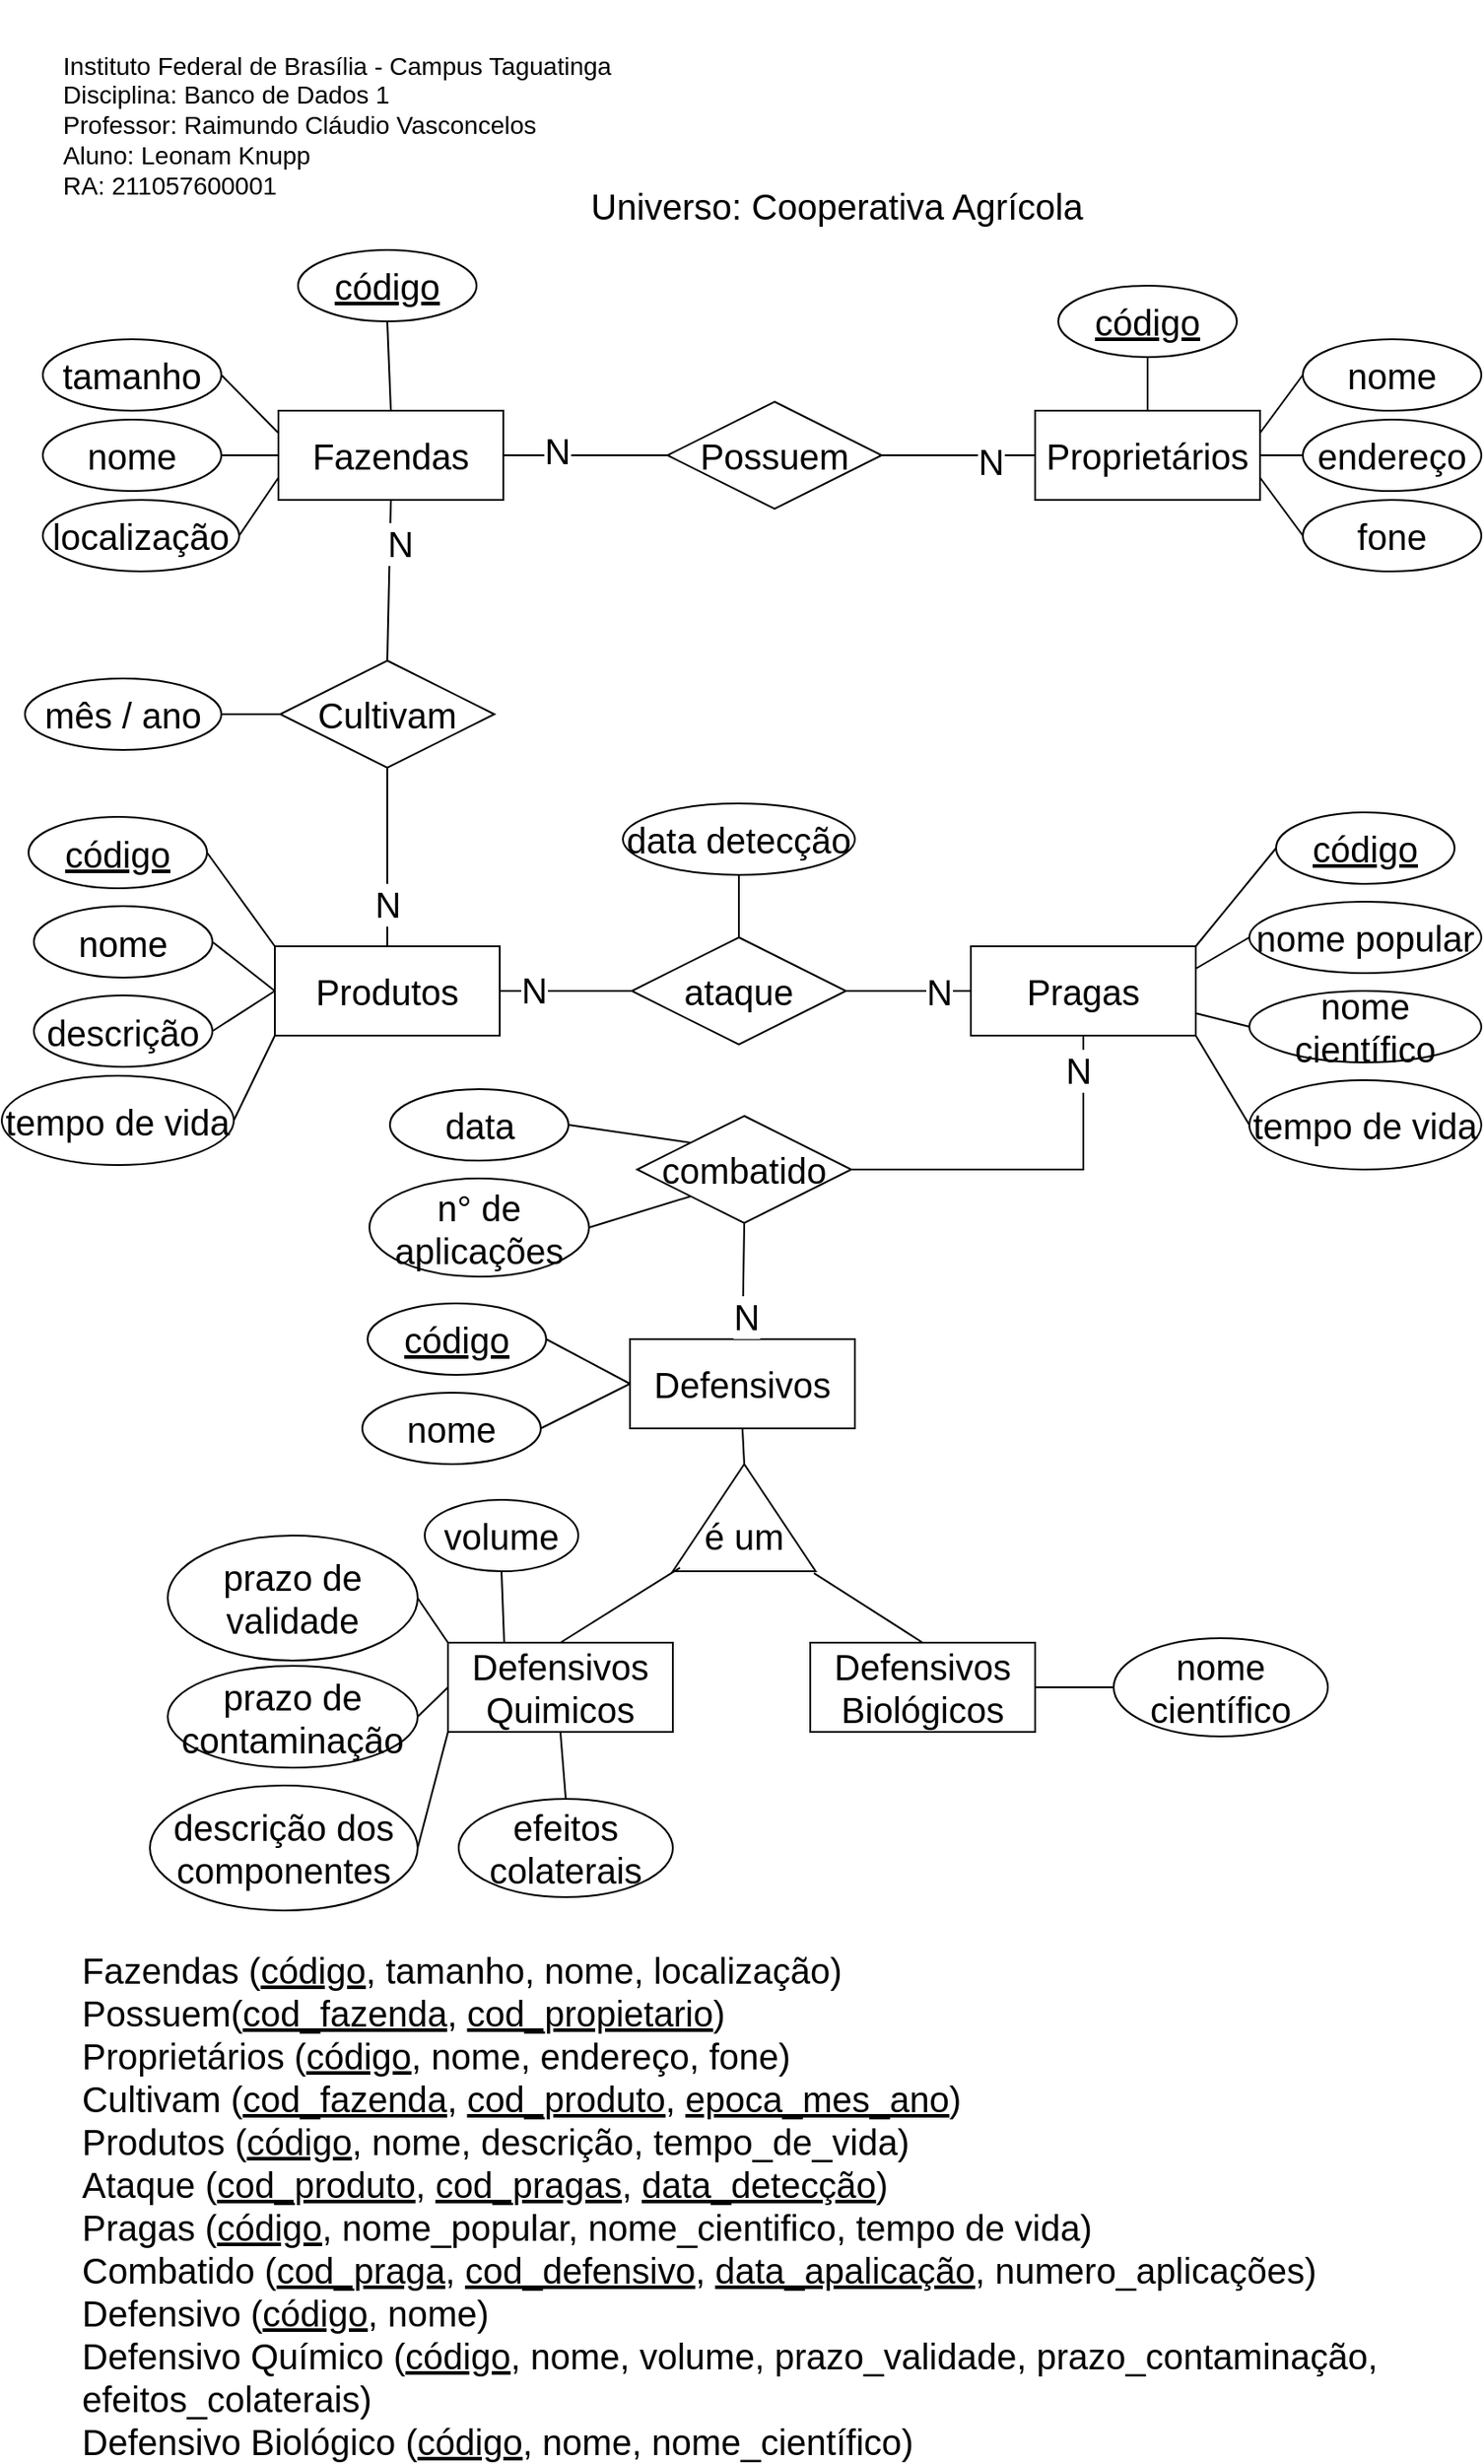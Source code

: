 <mxfile version="17.4.5" type="device"><diagram id="5PQ3_n92x6oURazG2cse" name="Page-1"><mxGraphModel dx="992" dy="602" grid="1" gridSize="10" guides="1" tooltips="1" connect="1" arrows="1" fold="1" page="1" pageScale="1" pageWidth="850" pageHeight="1100" math="0" shadow="0"><root><mxCell id="0"/><mxCell id="1" parent="0"/><mxCell id="R6ko6h9uKMznhlLXW6jJ-2" value="&lt;div style=&quot;font-size: 20px&quot;&gt;&lt;font style=&quot;font-size: 20px&quot;&gt;Universo: Cooperativa Agrícola&lt;/font&gt;&lt;/div&gt;" style="text;html=1;strokeColor=none;fillColor=none;align=center;verticalAlign=middle;whiteSpace=wrap;rounded=0;" vertex="1" parent="1"><mxGeometry x="340" y="120" width="290" height="30" as="geometry"/></mxCell><mxCell id="R6ko6h9uKMznhlLXW6jJ-4" value="&lt;div align=&quot;left&quot;&gt;&lt;font style=&quot;font-size: 14px&quot;&gt;Instituto Federal de Brasília - Campus Taguatinga &lt;br&gt;&lt;/font&gt;&lt;/div&gt;&lt;div style=&quot;font-size: 14px&quot; align=&quot;left&quot;&gt;&lt;font style=&quot;font-size: 14px&quot;&gt;Disciplina: Banco de Dados 1&lt;/font&gt;&lt;/div&gt;&lt;div style=&quot;font-size: 14px&quot; align=&quot;left&quot;&gt;&lt;font style=&quot;font-size: 14px&quot;&gt;Professor: Raimundo Cláudio Vasconcelos&lt;/font&gt;&lt;/div&gt;&lt;div style=&quot;font-size: 14px&quot; align=&quot;left&quot;&gt;&lt;font style=&quot;font-size: 14px&quot;&gt;Aluno: Leonam Knupp&lt;/font&gt;&lt;/div&gt;&lt;div style=&quot;font-size: 14px&quot; align=&quot;left&quot;&gt;&lt;font style=&quot;font-size: 14px&quot;&gt;RA: 211057600001&lt;/font&gt;&lt;br&gt;&lt;/div&gt;" style="text;html=1;strokeColor=none;fillColor=none;align=center;verticalAlign=middle;whiteSpace=wrap;rounded=0;" vertex="1" parent="1"><mxGeometry x="40" y="20" width="330" height="140" as="geometry"/></mxCell><mxCell id="R6ko6h9uKMznhlLXW6jJ-5" value="Fazendas" style="whiteSpace=wrap;html=1;align=center;fontSize=20;" vertex="1" parent="1"><mxGeometry x="172" y="250" width="126" height="50" as="geometry"/></mxCell><mxCell id="R6ko6h9uKMznhlLXW6jJ-6" value="&lt;div&gt;Proprietários&lt;/div&gt;" style="whiteSpace=wrap;html=1;align=center;fontSize=20;" vertex="1" parent="1"><mxGeometry x="596" y="250" width="126" height="50" as="geometry"/></mxCell><mxCell id="R6ko6h9uKMznhlLXW6jJ-7" value="Produtos" style="whiteSpace=wrap;html=1;align=center;fontSize=20;" vertex="1" parent="1"><mxGeometry x="170" y="550" width="126" height="50" as="geometry"/></mxCell><mxCell id="R6ko6h9uKMznhlLXW6jJ-8" value="Pragas" style="whiteSpace=wrap;html=1;align=center;fontSize=20;" vertex="1" parent="1"><mxGeometry x="560" y="550" width="126" height="50" as="geometry"/></mxCell><mxCell id="R6ko6h9uKMznhlLXW6jJ-9" value="Defensivos" style="whiteSpace=wrap;html=1;align=center;fontSize=20;" vertex="1" parent="1"><mxGeometry x="369" y="770" width="126" height="50" as="geometry"/></mxCell><mxCell id="R6ko6h9uKMznhlLXW6jJ-10" value="&lt;div&gt;Defensivos &lt;br&gt;&lt;/div&gt;&lt;div&gt;Quimicos&lt;br&gt;&lt;/div&gt;" style="whiteSpace=wrap;html=1;align=center;fontSize=20;" vertex="1" parent="1"><mxGeometry x="267" y="940" width="126" height="50" as="geometry"/></mxCell><mxCell id="R6ko6h9uKMznhlLXW6jJ-11" value="Defensivos Biológicos" style="whiteSpace=wrap;html=1;align=center;fontSize=20;" vertex="1" parent="1"><mxGeometry x="470" y="940" width="126" height="50" as="geometry"/></mxCell><mxCell id="R6ko6h9uKMznhlLXW6jJ-12" value="código" style="ellipse;whiteSpace=wrap;html=1;align=center;fontStyle=4;fontSize=20;" vertex="1" parent="1"><mxGeometry x="183" y="160" width="100" height="40" as="geometry"/></mxCell><mxCell id="R6ko6h9uKMznhlLXW6jJ-13" value="&lt;div&gt;nome&lt;/div&gt;" style="ellipse;whiteSpace=wrap;html=1;align=center;fontSize=20;" vertex="1" parent="1"><mxGeometry x="40" y="255" width="100" height="40" as="geometry"/></mxCell><mxCell id="R6ko6h9uKMznhlLXW6jJ-15" value="&lt;div&gt;tamanho&lt;/div&gt;" style="ellipse;whiteSpace=wrap;html=1;align=center;fontSize=20;" vertex="1" parent="1"><mxGeometry x="40" y="210" width="100" height="40" as="geometry"/></mxCell><mxCell id="R6ko6h9uKMznhlLXW6jJ-16" value="localização" style="ellipse;whiteSpace=wrap;html=1;align=center;fontSize=20;" vertex="1" parent="1"><mxGeometry x="40" y="300" width="110" height="40" as="geometry"/></mxCell><mxCell id="R6ko6h9uKMznhlLXW6jJ-17" value="" style="endArrow=none;html=1;rounded=0;fontSize=20;exitX=1;exitY=0.5;exitDx=0;exitDy=0;entryX=0;entryY=0.25;entryDx=0;entryDy=0;" edge="1" parent="1" source="R6ko6h9uKMznhlLXW6jJ-15" target="R6ko6h9uKMznhlLXW6jJ-5"><mxGeometry relative="1" as="geometry"><mxPoint x="180" y="360" as="sourcePoint"/><mxPoint x="320" y="360" as="targetPoint"/></mxGeometry></mxCell><mxCell id="R6ko6h9uKMznhlLXW6jJ-19" value="" style="endArrow=none;html=1;rounded=0;fontSize=20;entryX=0.5;entryY=1;entryDx=0;entryDy=0;exitX=0.5;exitY=0;exitDx=0;exitDy=0;" edge="1" parent="1" source="R6ko6h9uKMznhlLXW6jJ-5" target="R6ko6h9uKMznhlLXW6jJ-12"><mxGeometry relative="1" as="geometry"><mxPoint x="190" y="370" as="sourcePoint"/><mxPoint x="330" y="370" as="targetPoint"/></mxGeometry></mxCell><mxCell id="R6ko6h9uKMznhlLXW6jJ-20" value="" style="endArrow=none;html=1;rounded=0;fontSize=20;entryX=0;entryY=0.5;entryDx=0;entryDy=0;exitX=1;exitY=0.5;exitDx=0;exitDy=0;" edge="1" parent="1" source="R6ko6h9uKMznhlLXW6jJ-13" target="R6ko6h9uKMznhlLXW6jJ-5"><mxGeometry relative="1" as="geometry"><mxPoint x="200" y="380" as="sourcePoint"/><mxPoint x="340" y="380" as="targetPoint"/></mxGeometry></mxCell><mxCell id="R6ko6h9uKMznhlLXW6jJ-21" value="" style="endArrow=none;html=1;rounded=0;fontSize=20;entryX=0;entryY=0.75;entryDx=0;entryDy=0;exitX=1;exitY=0.5;exitDx=0;exitDy=0;" edge="1" parent="1" source="R6ko6h9uKMznhlLXW6jJ-16" target="R6ko6h9uKMznhlLXW6jJ-5"><mxGeometry relative="1" as="geometry"><mxPoint x="210" y="390" as="sourcePoint"/><mxPoint x="350" y="390" as="targetPoint"/></mxGeometry></mxCell><mxCell id="R6ko6h9uKMznhlLXW6jJ-22" value="código" style="ellipse;whiteSpace=wrap;html=1;align=center;fontStyle=4;fontSize=20;" vertex="1" parent="1"><mxGeometry x="609" y="180" width="100" height="40" as="geometry"/></mxCell><mxCell id="R6ko6h9uKMznhlLXW6jJ-23" value="&lt;div&gt;nome&lt;/div&gt;" style="ellipse;whiteSpace=wrap;html=1;align=center;fontSize=20;" vertex="1" parent="1"><mxGeometry x="746" y="210" width="100" height="40" as="geometry"/></mxCell><mxCell id="R6ko6h9uKMznhlLXW6jJ-24" value="endereço" style="ellipse;whiteSpace=wrap;html=1;align=center;fontSize=20;" vertex="1" parent="1"><mxGeometry x="746" y="255" width="100" height="40" as="geometry"/></mxCell><mxCell id="R6ko6h9uKMznhlLXW6jJ-25" value="fone" style="ellipse;whiteSpace=wrap;html=1;align=center;fontSize=20;" vertex="1" parent="1"><mxGeometry x="746" y="300" width="100" height="40" as="geometry"/></mxCell><mxCell id="R6ko6h9uKMznhlLXW6jJ-26" value="" style="endArrow=none;html=1;rounded=0;fontSize=20;entryX=0.5;entryY=1;entryDx=0;entryDy=0;exitX=0.5;exitY=0;exitDx=0;exitDy=0;" edge="1" parent="1" source="R6ko6h9uKMznhlLXW6jJ-6" target="R6ko6h9uKMznhlLXW6jJ-22"><mxGeometry relative="1" as="geometry"><mxPoint x="351" y="260" as="sourcePoint"/><mxPoint x="349" y="210" as="targetPoint"/></mxGeometry></mxCell><mxCell id="R6ko6h9uKMznhlLXW6jJ-27" value="" style="endArrow=none;html=1;rounded=0;fontSize=20;entryX=0;entryY=0.5;entryDx=0;entryDy=0;exitX=1;exitY=0.25;exitDx=0;exitDy=0;" edge="1" parent="1" source="R6ko6h9uKMznhlLXW6jJ-6" target="R6ko6h9uKMznhlLXW6jJ-23"><mxGeometry relative="1" as="geometry"><mxPoint x="669" y="260" as="sourcePoint"/><mxPoint x="669" y="230" as="targetPoint"/></mxGeometry></mxCell><mxCell id="R6ko6h9uKMznhlLXW6jJ-28" value="" style="endArrow=none;html=1;rounded=0;fontSize=20;entryX=0;entryY=0.5;entryDx=0;entryDy=0;exitX=1;exitY=0.5;exitDx=0;exitDy=0;" edge="1" parent="1" source="R6ko6h9uKMznhlLXW6jJ-6" target="R6ko6h9uKMznhlLXW6jJ-24"><mxGeometry relative="1" as="geometry"><mxPoint x="679" y="270" as="sourcePoint"/><mxPoint x="679" y="240" as="targetPoint"/></mxGeometry></mxCell><mxCell id="R6ko6h9uKMznhlLXW6jJ-29" value="" style="endArrow=none;html=1;rounded=0;fontSize=20;entryX=0;entryY=0.5;entryDx=0;entryDy=0;exitX=1;exitY=0.75;exitDx=0;exitDy=0;" edge="1" parent="1" source="R6ko6h9uKMznhlLXW6jJ-6" target="R6ko6h9uKMznhlLXW6jJ-25"><mxGeometry relative="1" as="geometry"><mxPoint x="689" y="280" as="sourcePoint"/><mxPoint x="689" y="250" as="targetPoint"/></mxGeometry></mxCell><mxCell id="R6ko6h9uKMznhlLXW6jJ-30" value="código" style="ellipse;whiteSpace=wrap;html=1;align=center;fontStyle=4;fontSize=20;" vertex="1" parent="1"><mxGeometry x="32" y="477.5" width="100" height="40" as="geometry"/></mxCell><mxCell id="R6ko6h9uKMznhlLXW6jJ-31" value="&lt;div&gt;nome&lt;/div&gt;" style="ellipse;whiteSpace=wrap;html=1;align=center;fontSize=20;" vertex="1" parent="1"><mxGeometry x="35" y="527.5" width="100" height="40" as="geometry"/></mxCell><mxCell id="R6ko6h9uKMznhlLXW6jJ-32" value="descrição" style="ellipse;whiteSpace=wrap;html=1;align=center;fontSize=20;" vertex="1" parent="1"><mxGeometry x="35" y="577.5" width="100" height="40" as="geometry"/></mxCell><mxCell id="R6ko6h9uKMznhlLXW6jJ-33" value="tempo de vida" style="ellipse;whiteSpace=wrap;html=1;align=center;fontSize=20;" vertex="1" parent="1"><mxGeometry x="17" y="622.5" width="130" height="50" as="geometry"/></mxCell><mxCell id="R6ko6h9uKMznhlLXW6jJ-34" value="" style="endArrow=none;html=1;rounded=0;fontSize=20;entryX=0;entryY=0;entryDx=0;entryDy=0;exitX=1;exitY=0.5;exitDx=0;exitDy=0;" edge="1" parent="1" source="R6ko6h9uKMznhlLXW6jJ-30" target="R6ko6h9uKMznhlLXW6jJ-7"><mxGeometry relative="1" as="geometry"><mxPoint x="189" y="357.5" as="sourcePoint"/><mxPoint x="187" y="307.5" as="targetPoint"/></mxGeometry></mxCell><mxCell id="R6ko6h9uKMznhlLXW6jJ-35" value="" style="endArrow=none;html=1;rounded=0;fontSize=20;entryX=1;entryY=0.5;entryDx=0;entryDy=0;exitX=0;exitY=0.5;exitDx=0;exitDy=0;" edge="1" parent="1" source="R6ko6h9uKMznhlLXW6jJ-7" target="R6ko6h9uKMznhlLXW6jJ-31"><mxGeometry relative="1" as="geometry"><mxPoint x="111" y="507.5" as="sourcePoint"/><mxPoint x="155.5" y="562.5" as="targetPoint"/></mxGeometry></mxCell><mxCell id="R6ko6h9uKMznhlLXW6jJ-36" value="" style="endArrow=none;html=1;rounded=0;fontSize=20;entryX=1;entryY=0.5;entryDx=0;entryDy=0;exitX=0;exitY=0.5;exitDx=0;exitDy=0;" edge="1" parent="1" source="R6ko6h9uKMznhlLXW6jJ-7" target="R6ko6h9uKMznhlLXW6jJ-32"><mxGeometry relative="1" as="geometry"><mxPoint x="121" y="517.5" as="sourcePoint"/><mxPoint x="165.5" y="572.5" as="targetPoint"/></mxGeometry></mxCell><mxCell id="R6ko6h9uKMznhlLXW6jJ-37" value="" style="endArrow=none;html=1;rounded=0;fontSize=20;entryX=1;entryY=0.5;entryDx=0;entryDy=0;exitX=0;exitY=1;exitDx=0;exitDy=0;" edge="1" parent="1" source="R6ko6h9uKMznhlLXW6jJ-7" target="R6ko6h9uKMznhlLXW6jJ-33"><mxGeometry relative="1" as="geometry"><mxPoint x="131" y="527.5" as="sourcePoint"/><mxPoint x="175.5" y="582.5" as="targetPoint"/></mxGeometry></mxCell><mxCell id="R6ko6h9uKMznhlLXW6jJ-38" value="código" style="ellipse;whiteSpace=wrap;html=1;align=center;fontStyle=4;fontSize=20;" vertex="1" parent="1"><mxGeometry x="731" y="475" width="100" height="40" as="geometry"/></mxCell><mxCell id="R6ko6h9uKMznhlLXW6jJ-40" value="nome popular" style="ellipse;whiteSpace=wrap;html=1;align=center;fontSize=20;" vertex="1" parent="1"><mxGeometry x="716" y="525" width="130" height="40" as="geometry"/></mxCell><mxCell id="R6ko6h9uKMznhlLXW6jJ-41" value="nome científico" style="ellipse;whiteSpace=wrap;html=1;align=center;fontSize=20;" vertex="1" parent="1"><mxGeometry x="716" y="575" width="130" height="40" as="geometry"/></mxCell><mxCell id="R6ko6h9uKMznhlLXW6jJ-42" value="tempo de vida" style="ellipse;whiteSpace=wrap;html=1;align=center;fontSize=20;" vertex="1" parent="1"><mxGeometry x="716" y="625" width="130" height="50" as="geometry"/></mxCell><mxCell id="R6ko6h9uKMznhlLXW6jJ-43" value="" style="endArrow=none;html=1;rounded=0;fontSize=20;entryX=1;entryY=0;entryDx=0;entryDy=0;exitX=0;exitY=0.5;exitDx=0;exitDy=0;" edge="1" parent="1" source="R6ko6h9uKMznhlLXW6jJ-38" target="R6ko6h9uKMznhlLXW6jJ-8"><mxGeometry relative="1" as="geometry"><mxPoint x="548" y="395" as="sourcePoint"/><mxPoint x="548" y="365" as="targetPoint"/></mxGeometry></mxCell><mxCell id="R6ko6h9uKMznhlLXW6jJ-44" value="" style="endArrow=none;html=1;rounded=0;fontSize=20;entryX=1;entryY=0.25;entryDx=0;entryDy=0;exitX=0;exitY=0.5;exitDx=0;exitDy=0;" edge="1" parent="1" source="R6ko6h9uKMznhlLXW6jJ-40" target="R6ko6h9uKMznhlLXW6jJ-8"><mxGeometry relative="1" as="geometry"><mxPoint x="741" y="505" as="sourcePoint"/><mxPoint x="691" y="545" as="targetPoint"/></mxGeometry></mxCell><mxCell id="R6ko6h9uKMznhlLXW6jJ-45" value="" style="endArrow=none;html=1;rounded=0;fontSize=20;entryX=1;entryY=0.75;entryDx=0;entryDy=0;exitX=0;exitY=0.5;exitDx=0;exitDy=0;" edge="1" parent="1" source="R6ko6h9uKMznhlLXW6jJ-41" target="R6ko6h9uKMznhlLXW6jJ-8"><mxGeometry relative="1" as="geometry"><mxPoint x="751" y="515" as="sourcePoint"/><mxPoint x="701" y="555" as="targetPoint"/></mxGeometry></mxCell><mxCell id="R6ko6h9uKMznhlLXW6jJ-46" value="" style="endArrow=none;html=1;rounded=0;fontSize=20;entryX=0;entryY=0.5;entryDx=0;entryDy=0;exitX=1;exitY=1;exitDx=0;exitDy=0;" edge="1" parent="1" source="R6ko6h9uKMznhlLXW6jJ-8" target="R6ko6h9uKMznhlLXW6jJ-42"><mxGeometry relative="1" as="geometry"><mxPoint x="761" y="525" as="sourcePoint"/><mxPoint x="711" y="565" as="targetPoint"/></mxGeometry></mxCell><mxCell id="R6ko6h9uKMznhlLXW6jJ-48" value="" style="triangle;whiteSpace=wrap;html=1;rotation=-90;textDirection=ltr;fontSize=12;" vertex="1" parent="1"><mxGeometry x="403" y="830" width="60" height="80" as="geometry"/></mxCell><mxCell id="R6ko6h9uKMznhlLXW6jJ-49" value="" style="endArrow=none;html=1;rounded=0;fontSize=20;exitX=0.5;exitY=1;exitDx=0;exitDy=0;entryX=1;entryY=0.5;entryDx=0;entryDy=0;" edge="1" parent="1" source="R6ko6h9uKMznhlLXW6jJ-9" target="R6ko6h9uKMznhlLXW6jJ-48"><mxGeometry relative="1" as="geometry"><mxPoint x="572" y="780" as="sourcePoint"/><mxPoint x="432" y="840" as="targetPoint"/></mxGeometry></mxCell><mxCell id="R6ko6h9uKMznhlLXW6jJ-50" value="" style="endArrow=none;html=1;rounded=0;fontSize=20;exitX=0.5;exitY=0;exitDx=0;exitDy=0;entryX=0.033;entryY=0.05;entryDx=0;entryDy=0;entryPerimeter=0;" edge="1" parent="1" source="R6ko6h9uKMznhlLXW6jJ-10" target="R6ko6h9uKMznhlLXW6jJ-48"><mxGeometry relative="1" as="geometry"><mxPoint x="573" y="780" as="sourcePoint"/><mxPoint x="733" y="780" as="targetPoint"/></mxGeometry></mxCell><mxCell id="R6ko6h9uKMznhlLXW6jJ-51" value="" style="endArrow=none;html=1;rounded=0;fontSize=20;entryX=-0.017;entryY=0.988;entryDx=0;entryDy=0;entryPerimeter=0;exitX=0.5;exitY=0;exitDx=0;exitDy=0;" edge="1" parent="1" source="R6ko6h9uKMznhlLXW6jJ-11" target="R6ko6h9uKMznhlLXW6jJ-48"><mxGeometry relative="1" as="geometry"><mxPoint x="343" y="960" as="sourcePoint"/><mxPoint x="410" y="908.02" as="targetPoint"/></mxGeometry></mxCell><mxCell id="R6ko6h9uKMznhlLXW6jJ-52" value="código" style="ellipse;whiteSpace=wrap;html=1;align=center;fontStyle=4;fontSize=20;" vertex="1" parent="1"><mxGeometry x="222" y="750" width="100" height="40" as="geometry"/></mxCell><mxCell id="R6ko6h9uKMznhlLXW6jJ-53" value="&lt;div&gt;nome&lt;/div&gt;" style="ellipse;whiteSpace=wrap;html=1;align=center;fontSize=20;" vertex="1" parent="1"><mxGeometry x="219" y="800" width="100" height="40" as="geometry"/></mxCell><mxCell id="R6ko6h9uKMznhlLXW6jJ-54" value="" style="endArrow=none;html=1;rounded=0;fontSize=20;entryX=1;entryY=0.5;entryDx=0;entryDy=0;exitX=0;exitY=0.5;exitDx=0;exitDy=0;" edge="1" parent="1" source="R6ko6h9uKMznhlLXW6jJ-9" target="R6ko6h9uKMznhlLXW6jJ-52"><mxGeometry relative="1" as="geometry"><mxPoint x="382" y="620" as="sourcePoint"/><mxPoint x="344" y="670" as="targetPoint"/></mxGeometry></mxCell><mxCell id="R6ko6h9uKMznhlLXW6jJ-55" value="" style="endArrow=none;html=1;rounded=0;fontSize=20;exitX=0;exitY=0.5;exitDx=0;exitDy=0;entryX=1;entryY=0.5;entryDx=0;entryDy=0;" edge="1" parent="1" source="R6ko6h9uKMznhlLXW6jJ-9" target="R6ko6h9uKMznhlLXW6jJ-53"><mxGeometry relative="1" as="geometry"><mxPoint x="382" y="805" as="sourcePoint"/><mxPoint x="349" y="830" as="targetPoint"/></mxGeometry></mxCell><mxCell id="R6ko6h9uKMznhlLXW6jJ-56" value="Possuem" style="shape=rhombus;perimeter=rhombusPerimeter;whiteSpace=wrap;html=1;align=center;fontSize=20;" vertex="1" parent="1"><mxGeometry x="390" y="245" width="120" height="60" as="geometry"/></mxCell><mxCell id="R6ko6h9uKMznhlLXW6jJ-57" value="" style="endArrow=none;html=1;rounded=0;fontSize=20;exitX=1;exitY=0.5;exitDx=0;exitDy=0;entryX=0;entryY=0.5;entryDx=0;entryDy=0;" edge="1" parent="1" source="R6ko6h9uKMznhlLXW6jJ-5" target="R6ko6h9uKMznhlLXW6jJ-56"><mxGeometry relative="1" as="geometry"><mxPoint x="390" y="380" as="sourcePoint"/><mxPoint x="550" y="380" as="targetPoint"/></mxGeometry></mxCell><mxCell id="R6ko6h9uKMznhlLXW6jJ-89" value="N" style="edgeLabel;html=1;align=center;verticalAlign=middle;resizable=0;points=[];fontSize=20;" vertex="1" connectable="0" parent="R6ko6h9uKMznhlLXW6jJ-57"><mxGeometry x="-0.348" y="3" relative="1" as="geometry"><mxPoint as="offset"/></mxGeometry></mxCell><mxCell id="R6ko6h9uKMznhlLXW6jJ-58" value="" style="endArrow=none;html=1;rounded=0;fontSize=20;entryX=0;entryY=0.5;entryDx=0;entryDy=0;exitX=1;exitY=0.5;exitDx=0;exitDy=0;" edge="1" parent="1" source="R6ko6h9uKMznhlLXW6jJ-56" target="R6ko6h9uKMznhlLXW6jJ-6"><mxGeometry relative="1" as="geometry"><mxPoint x="230" y="705" as="sourcePoint"/><mxPoint x="180" y="680" as="targetPoint"/></mxGeometry></mxCell><mxCell id="R6ko6h9uKMznhlLXW6jJ-90" value="N" style="edgeLabel;html=1;align=center;verticalAlign=middle;resizable=0;points=[];fontSize=20;" vertex="1" connectable="0" parent="R6ko6h9uKMznhlLXW6jJ-58"><mxGeometry x="0.419" y="-3" relative="1" as="geometry"><mxPoint as="offset"/></mxGeometry></mxCell><mxCell id="R6ko6h9uKMznhlLXW6jJ-59" value="Cultivam" style="shape=rhombus;perimeter=rhombusPerimeter;whiteSpace=wrap;html=1;align=center;fontSize=20;" vertex="1" parent="1"><mxGeometry x="173" y="390" width="120" height="60" as="geometry"/></mxCell><mxCell id="R6ko6h9uKMznhlLXW6jJ-60" value="" style="endArrow=none;html=1;rounded=0;fontSize=20;exitX=0.5;exitY=0;exitDx=0;exitDy=0;entryX=0.5;entryY=1;entryDx=0;entryDy=0;" edge="1" parent="1" source="R6ko6h9uKMznhlLXW6jJ-59" target="R6ko6h9uKMznhlLXW6jJ-5"><mxGeometry relative="1" as="geometry"><mxPoint x="308" y="285" as="sourcePoint"/><mxPoint x="400" y="285" as="targetPoint"/></mxGeometry></mxCell><mxCell id="R6ko6h9uKMznhlLXW6jJ-93" value="N" style="edgeLabel;html=1;align=center;verticalAlign=middle;resizable=0;points=[];fontSize=20;" vertex="1" connectable="0" parent="R6ko6h9uKMznhlLXW6jJ-60"><mxGeometry x="0.477" y="-5" relative="1" as="geometry"><mxPoint as="offset"/></mxGeometry></mxCell><mxCell id="R6ko6h9uKMznhlLXW6jJ-61" value="" style="endArrow=none;html=1;rounded=0;fontSize=20;exitX=0.5;exitY=0;exitDx=0;exitDy=0;entryX=0.5;entryY=1;entryDx=0;entryDy=0;" edge="1" parent="1" source="R6ko6h9uKMznhlLXW6jJ-7" target="R6ko6h9uKMznhlLXW6jJ-59"><mxGeometry relative="1" as="geometry"><mxPoint x="243" y="400" as="sourcePoint"/><mxPoint x="245" y="310" as="targetPoint"/></mxGeometry></mxCell><mxCell id="R6ko6h9uKMznhlLXW6jJ-92" value="N" style="edgeLabel;html=1;align=center;verticalAlign=middle;resizable=0;points=[];fontSize=20;" vertex="1" connectable="0" parent="R6ko6h9uKMznhlLXW6jJ-61"><mxGeometry x="-0.507" relative="1" as="geometry"><mxPoint as="offset"/></mxGeometry></mxCell><mxCell id="R6ko6h9uKMznhlLXW6jJ-62" value="mês / ano" style="ellipse;whiteSpace=wrap;html=1;align=center;fontSize=20;" vertex="1" parent="1"><mxGeometry x="30" y="400" width="110" height="40" as="geometry"/></mxCell><mxCell id="R6ko6h9uKMznhlLXW6jJ-63" value="" style="endArrow=none;html=1;rounded=0;fontSize=20;entryX=1;entryY=0.5;entryDx=0;entryDy=0;exitX=0;exitY=0.5;exitDx=0;exitDy=0;" edge="1" parent="1" source="R6ko6h9uKMznhlLXW6jJ-59" target="R6ko6h9uKMznhlLXW6jJ-62"><mxGeometry relative="1" as="geometry"><mxPoint x="243" y="560" as="sourcePoint"/><mxPoint x="243" y="460" as="targetPoint"/></mxGeometry></mxCell><mxCell id="R6ko6h9uKMznhlLXW6jJ-64" value="ataque" style="shape=rhombus;perimeter=rhombusPerimeter;whiteSpace=wrap;html=1;align=center;fontSize=20;" vertex="1" parent="1"><mxGeometry x="370" y="545" width="120" height="60" as="geometry"/></mxCell><mxCell id="R6ko6h9uKMznhlLXW6jJ-65" value="" style="endArrow=none;html=1;rounded=0;fontSize=20;exitX=1;exitY=0.5;exitDx=0;exitDy=0;entryX=0;entryY=0.5;entryDx=0;entryDy=0;" edge="1" parent="1" source="R6ko6h9uKMznhlLXW6jJ-7" target="R6ko6h9uKMznhlLXW6jJ-64"><mxGeometry relative="1" as="geometry"><mxPoint x="308" y="285" as="sourcePoint"/><mxPoint x="400" y="285" as="targetPoint"/></mxGeometry></mxCell><mxCell id="R6ko6h9uKMznhlLXW6jJ-94" value="N" style="edgeLabel;html=1;align=center;verticalAlign=middle;resizable=0;points=[];fontSize=20;" vertex="1" connectable="0" parent="R6ko6h9uKMznhlLXW6jJ-65"><mxGeometry x="-0.495" y="1" relative="1" as="geometry"><mxPoint as="offset"/></mxGeometry></mxCell><mxCell id="R6ko6h9uKMznhlLXW6jJ-66" value="" style="endArrow=none;html=1;rounded=0;fontSize=20;exitX=1;exitY=0.5;exitDx=0;exitDy=0;entryX=0;entryY=0.5;entryDx=0;entryDy=0;" edge="1" parent="1" source="R6ko6h9uKMznhlLXW6jJ-64" target="R6ko6h9uKMznhlLXW6jJ-8"><mxGeometry relative="1" as="geometry"><mxPoint x="306" y="585" as="sourcePoint"/><mxPoint x="380" y="585" as="targetPoint"/></mxGeometry></mxCell><mxCell id="R6ko6h9uKMznhlLXW6jJ-95" value="N" style="edgeLabel;html=1;align=center;verticalAlign=middle;resizable=0;points=[];fontSize=20;" vertex="1" connectable="0" parent="R6ko6h9uKMznhlLXW6jJ-66"><mxGeometry x="0.467" relative="1" as="geometry"><mxPoint as="offset"/></mxGeometry></mxCell><mxCell id="R6ko6h9uKMznhlLXW6jJ-67" value="data detecção" style="ellipse;whiteSpace=wrap;html=1;align=center;fontSize=20;" vertex="1" parent="1"><mxGeometry x="365" y="470" width="130" height="40" as="geometry"/></mxCell><mxCell id="R6ko6h9uKMznhlLXW6jJ-68" value="" style="endArrow=none;html=1;rounded=0;fontSize=20;exitX=0.5;exitY=1;exitDx=0;exitDy=0;entryX=0.5;entryY=0;entryDx=0;entryDy=0;" edge="1" parent="1" source="R6ko6h9uKMznhlLXW6jJ-67" target="R6ko6h9uKMznhlLXW6jJ-64"><mxGeometry relative="1" as="geometry"><mxPoint x="500" y="585" as="sourcePoint"/><mxPoint x="570" y="585" as="targetPoint"/></mxGeometry></mxCell><mxCell id="R6ko6h9uKMznhlLXW6jJ-69" value="combatido" style="shape=rhombus;perimeter=rhombusPerimeter;whiteSpace=wrap;html=1;align=center;fontSize=20;" vertex="1" parent="1"><mxGeometry x="373" y="645" width="120" height="60" as="geometry"/></mxCell><mxCell id="R6ko6h9uKMznhlLXW6jJ-70" value="" style="endArrow=none;html=1;rounded=0;fontSize=20;exitX=1;exitY=0.5;exitDx=0;exitDy=0;entryX=0.5;entryY=1;entryDx=0;entryDy=0;" edge="1" parent="1" source="R6ko6h9uKMznhlLXW6jJ-69" target="R6ko6h9uKMznhlLXW6jJ-8"><mxGeometry relative="1" as="geometry"><mxPoint x="500" y="585" as="sourcePoint"/><mxPoint x="570" y="585" as="targetPoint"/><Array as="points"><mxPoint x="623" y="675"/></Array></mxGeometry></mxCell><mxCell id="R6ko6h9uKMznhlLXW6jJ-96" value="N" style="edgeLabel;html=1;align=center;verticalAlign=middle;resizable=0;points=[];fontSize=20;" vertex="1" connectable="0" parent="R6ko6h9uKMznhlLXW6jJ-70"><mxGeometry x="0.818" y="3" relative="1" as="geometry"><mxPoint as="offset"/></mxGeometry></mxCell><mxCell id="R6ko6h9uKMznhlLXW6jJ-71" value="" style="endArrow=none;html=1;rounded=0;fontSize=20;exitX=0.5;exitY=0;exitDx=0;exitDy=0;entryX=0.5;entryY=1;entryDx=0;entryDy=0;" edge="1" parent="1" source="R6ko6h9uKMznhlLXW6jJ-9" target="R6ko6h9uKMznhlLXW6jJ-69"><mxGeometry relative="1" as="geometry"><mxPoint x="693" y="645" as="sourcePoint"/><mxPoint x="693" y="570" as="targetPoint"/><Array as="points"/></mxGeometry></mxCell><mxCell id="R6ko6h9uKMznhlLXW6jJ-97" value="N" style="edgeLabel;html=1;align=center;verticalAlign=middle;resizable=0;points=[];fontSize=20;" vertex="1" connectable="0" parent="R6ko6h9uKMznhlLXW6jJ-71"><mxGeometry x="-0.604" y="-2" relative="1" as="geometry"><mxPoint as="offset"/></mxGeometry></mxCell><mxCell id="R6ko6h9uKMznhlLXW6jJ-72" value="data" style="ellipse;whiteSpace=wrap;html=1;align=center;fontSize=20;" vertex="1" parent="1"><mxGeometry x="234.5" y="630" width="100" height="40" as="geometry"/></mxCell><mxCell id="R6ko6h9uKMznhlLXW6jJ-73" value="n° de aplicações" style="ellipse;whiteSpace=wrap;html=1;align=center;fontSize=20;" vertex="1" parent="1"><mxGeometry x="223" y="680" width="123" height="55" as="geometry"/></mxCell><mxCell id="R6ko6h9uKMznhlLXW6jJ-74" value="" style="endArrow=none;html=1;rounded=0;fontSize=20;exitX=0;exitY=0;exitDx=0;exitDy=0;entryX=1;entryY=0.5;entryDx=0;entryDy=0;" edge="1" parent="1" source="R6ko6h9uKMznhlLXW6jJ-69" target="R6ko6h9uKMznhlLXW6jJ-72"><mxGeometry relative="1" as="geometry"><mxPoint x="466" y="790" as="sourcePoint"/><mxPoint x="466" y="715" as="targetPoint"/></mxGeometry></mxCell><mxCell id="R6ko6h9uKMznhlLXW6jJ-75" value="" style="endArrow=none;html=1;rounded=0;fontSize=20;exitX=0;exitY=1;exitDx=0;exitDy=0;entryX=1;entryY=0.5;entryDx=0;entryDy=0;" edge="1" parent="1" source="R6ko6h9uKMznhlLXW6jJ-69" target="R6ko6h9uKMznhlLXW6jJ-73"><mxGeometry relative="1" as="geometry"><mxPoint x="436" y="670" as="sourcePoint"/><mxPoint x="344.5" y="660" as="targetPoint"/></mxGeometry></mxCell><mxCell id="R6ko6h9uKMznhlLXW6jJ-77" value="volume" style="ellipse;whiteSpace=wrap;html=1;align=center;fontSize=20;" vertex="1" parent="1"><mxGeometry x="254" y="860" width="86" height="40" as="geometry"/></mxCell><mxCell id="R6ko6h9uKMznhlLXW6jJ-78" value="prazo de validade" style="ellipse;whiteSpace=wrap;html=1;align=center;fontSize=20;" vertex="1" parent="1"><mxGeometry x="110" y="880" width="140" height="70" as="geometry"/></mxCell><mxCell id="R6ko6h9uKMznhlLXW6jJ-79" value="&lt;div&gt;prazo de contaminação&lt;/div&gt;" style="ellipse;whiteSpace=wrap;html=1;align=center;fontSize=20;" vertex="1" parent="1"><mxGeometry x="110" y="953" width="140" height="57" as="geometry"/></mxCell><mxCell id="R6ko6h9uKMznhlLXW6jJ-80" value="descrição dos componentes" style="ellipse;whiteSpace=wrap;html=1;align=center;fontSize=20;" vertex="1" parent="1"><mxGeometry x="100" y="1020" width="150" height="70" as="geometry"/></mxCell><mxCell id="R6ko6h9uKMznhlLXW6jJ-81" value="efeitos colaterais" style="ellipse;whiteSpace=wrap;html=1;align=center;fontSize=20;" vertex="1" parent="1"><mxGeometry x="273" y="1027.5" width="120" height="55" as="geometry"/></mxCell><mxCell id="R6ko6h9uKMznhlLXW6jJ-82" value="" style="endArrow=none;html=1;rounded=0;fontSize=20;exitX=0.5;exitY=1;exitDx=0;exitDy=0;entryX=0.25;entryY=0;entryDx=0;entryDy=0;" edge="1" parent="1" source="R6ko6h9uKMznhlLXW6jJ-77" target="R6ko6h9uKMznhlLXW6jJ-10"><mxGeometry relative="1" as="geometry"><mxPoint x="379" y="805" as="sourcePoint"/><mxPoint x="329" y="830" as="targetPoint"/></mxGeometry></mxCell><mxCell id="R6ko6h9uKMznhlLXW6jJ-83" value="" style="endArrow=none;html=1;rounded=0;fontSize=20;exitX=1;exitY=0.5;exitDx=0;exitDy=0;entryX=0;entryY=0;entryDx=0;entryDy=0;" edge="1" parent="1" source="R6ko6h9uKMznhlLXW6jJ-78" target="R6ko6h9uKMznhlLXW6jJ-10"><mxGeometry relative="1" as="geometry"><mxPoint x="307" y="910" as="sourcePoint"/><mxPoint x="308.5" y="950" as="targetPoint"/></mxGeometry></mxCell><mxCell id="R6ko6h9uKMznhlLXW6jJ-84" value="" style="endArrow=none;html=1;rounded=0;fontSize=20;exitX=0;exitY=0.5;exitDx=0;exitDy=0;entryX=1;entryY=0.5;entryDx=0;entryDy=0;" edge="1" parent="1" source="R6ko6h9uKMznhlLXW6jJ-10" target="R6ko6h9uKMznhlLXW6jJ-79"><mxGeometry relative="1" as="geometry"><mxPoint x="317" y="920" as="sourcePoint"/><mxPoint x="318.5" y="960" as="targetPoint"/></mxGeometry></mxCell><mxCell id="R6ko6h9uKMznhlLXW6jJ-85" value="" style="endArrow=none;html=1;rounded=0;fontSize=20;exitX=0;exitY=1;exitDx=0;exitDy=0;entryX=1;entryY=0.5;entryDx=0;entryDy=0;" edge="1" parent="1" source="R6ko6h9uKMznhlLXW6jJ-10" target="R6ko6h9uKMznhlLXW6jJ-80"><mxGeometry relative="1" as="geometry"><mxPoint x="327" y="930" as="sourcePoint"/><mxPoint x="328.5" y="970" as="targetPoint"/></mxGeometry></mxCell><mxCell id="R6ko6h9uKMznhlLXW6jJ-86" value="" style="endArrow=none;html=1;rounded=0;fontSize=20;exitX=0.5;exitY=1;exitDx=0;exitDy=0;entryX=0.5;entryY=0;entryDx=0;entryDy=0;" edge="1" parent="1" source="R6ko6h9uKMznhlLXW6jJ-10" target="R6ko6h9uKMznhlLXW6jJ-81"><mxGeometry relative="1" as="geometry"><mxPoint x="337" y="940" as="sourcePoint"/><mxPoint x="338.5" y="980" as="targetPoint"/></mxGeometry></mxCell><mxCell id="R6ko6h9uKMznhlLXW6jJ-87" value="nome científico" style="ellipse;whiteSpace=wrap;html=1;align=center;fontSize=20;" vertex="1" parent="1"><mxGeometry x="640" y="937.5" width="120" height="55" as="geometry"/></mxCell><mxCell id="R6ko6h9uKMznhlLXW6jJ-88" value="" style="endArrow=none;html=1;rounded=0;fontSize=20;exitX=0;exitY=0.5;exitDx=0;exitDy=0;entryX=1;entryY=0.5;entryDx=0;entryDy=0;" edge="1" parent="1" source="R6ko6h9uKMznhlLXW6jJ-87" target="R6ko6h9uKMznhlLXW6jJ-11"><mxGeometry relative="1" as="geometry"><mxPoint x="340" y="1000" as="sourcePoint"/><mxPoint x="343" y="1037.5" as="targetPoint"/></mxGeometry></mxCell><mxCell id="R6ko6h9uKMznhlLXW6jJ-91" value="&lt;div&gt;Fazendas (&lt;u&gt;código&lt;/u&gt;, tamanho, nome, localização)&lt;/div&gt;&lt;div&gt;Possuem(&lt;u&gt;cod_fazenda&lt;/u&gt;, &lt;u&gt;cod_propietario&lt;/u&gt;)&lt;/div&gt;&lt;div&gt;Proprietários (&lt;u&gt;código&lt;/u&gt;, nome, endereço, fone)&lt;/div&gt;&lt;div&gt;Cultivam (&lt;u&gt;cod_fazenda&lt;/u&gt;, &lt;u&gt;cod_produto&lt;/u&gt;, &lt;u&gt;epoca_mes_ano&lt;/u&gt;)&lt;/div&gt;&lt;div&gt;Produtos (&lt;u&gt;código&lt;/u&gt;, nome, descrição, tempo_de_vida)&lt;br&gt;&lt;/div&gt;&lt;div&gt;Ataque (&lt;u&gt;cod_produto&lt;/u&gt;, &lt;u&gt;cod_pragas&lt;/u&gt;, &lt;u&gt;data_detecção&lt;/u&gt;)&lt;/div&gt;&lt;div&gt;Pragas (&lt;u&gt;código&lt;/u&gt;, nome_popular, nome_cientifico, tempo de vida)&lt;/div&gt;&lt;div&gt;Combatido (&lt;u&gt;cod_praga&lt;/u&gt;, &lt;u&gt;cod_defensivo&lt;/u&gt;, &lt;u&gt;data_apalicação&lt;/u&gt;, numero_aplicações)&lt;/div&gt;&lt;div&gt;Defensivo (&lt;u&gt;código&lt;/u&gt;, nome)&lt;/div&gt;&lt;div&gt;Defensivo Químico (&lt;u&gt;código&lt;/u&gt;, nome, volume, prazo_validade, prazo_contaminação, efeitos_colaterais)&lt;/div&gt;&lt;div&gt;Defensivo Biológico (&lt;u&gt;código&lt;/u&gt;, nome, nome_científico)&lt;/div&gt;" style="text;html=1;strokeColor=none;fillColor=none;align=left;verticalAlign=middle;whiteSpace=wrap;rounded=0;fontSize=20;" vertex="1" parent="1"><mxGeometry x="60" y="1140" width="740" height="230" as="geometry"/></mxCell><mxCell id="R6ko6h9uKMznhlLXW6jJ-98" value="é um" style="text;html=1;strokeColor=none;fillColor=none;align=center;verticalAlign=middle;whiteSpace=wrap;rounded=0;fontSize=20;" vertex="1" parent="1"><mxGeometry x="403" y="865" width="60" height="30" as="geometry"/></mxCell></root></mxGraphModel></diagram></mxfile>